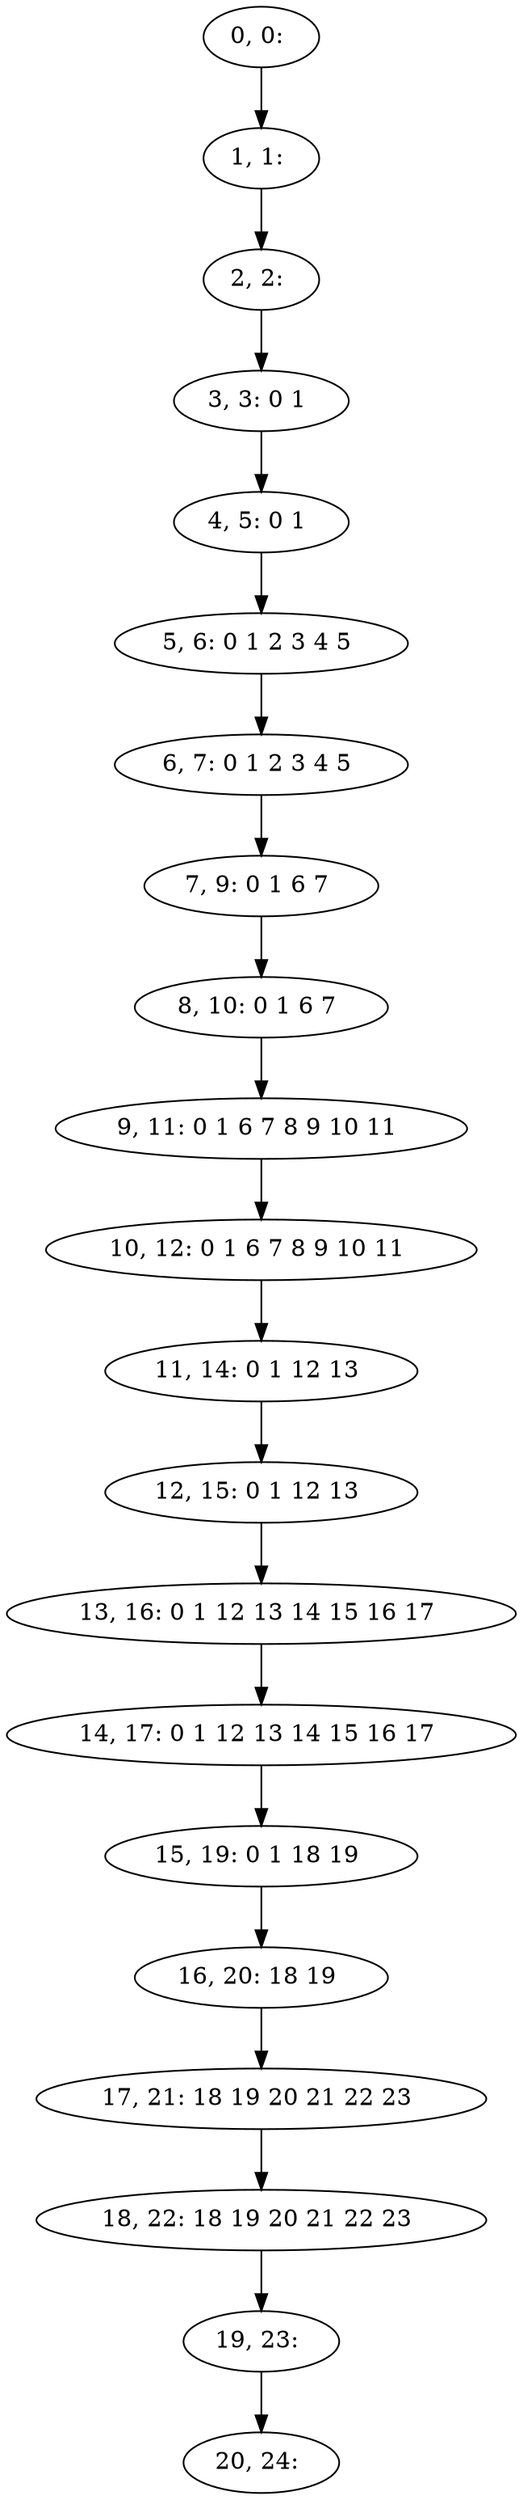 digraph G {
0[label="0, 0: "];
1[label="1, 1: "];
2[label="2, 2: "];
3[label="3, 3: 0 1 "];
4[label="4, 5: 0 1 "];
5[label="5, 6: 0 1 2 3 4 5 "];
6[label="6, 7: 0 1 2 3 4 5 "];
7[label="7, 9: 0 1 6 7 "];
8[label="8, 10: 0 1 6 7 "];
9[label="9, 11: 0 1 6 7 8 9 10 11 "];
10[label="10, 12: 0 1 6 7 8 9 10 11 "];
11[label="11, 14: 0 1 12 13 "];
12[label="12, 15: 0 1 12 13 "];
13[label="13, 16: 0 1 12 13 14 15 16 17 "];
14[label="14, 17: 0 1 12 13 14 15 16 17 "];
15[label="15, 19: 0 1 18 19 "];
16[label="16, 20: 18 19 "];
17[label="17, 21: 18 19 20 21 22 23 "];
18[label="18, 22: 18 19 20 21 22 23 "];
19[label="19, 23: "];
20[label="20, 24: "];
0->1 ;
1->2 ;
2->3 ;
3->4 ;
4->5 ;
5->6 ;
6->7 ;
7->8 ;
8->9 ;
9->10 ;
10->11 ;
11->12 ;
12->13 ;
13->14 ;
14->15 ;
15->16 ;
16->17 ;
17->18 ;
18->19 ;
19->20 ;
}
